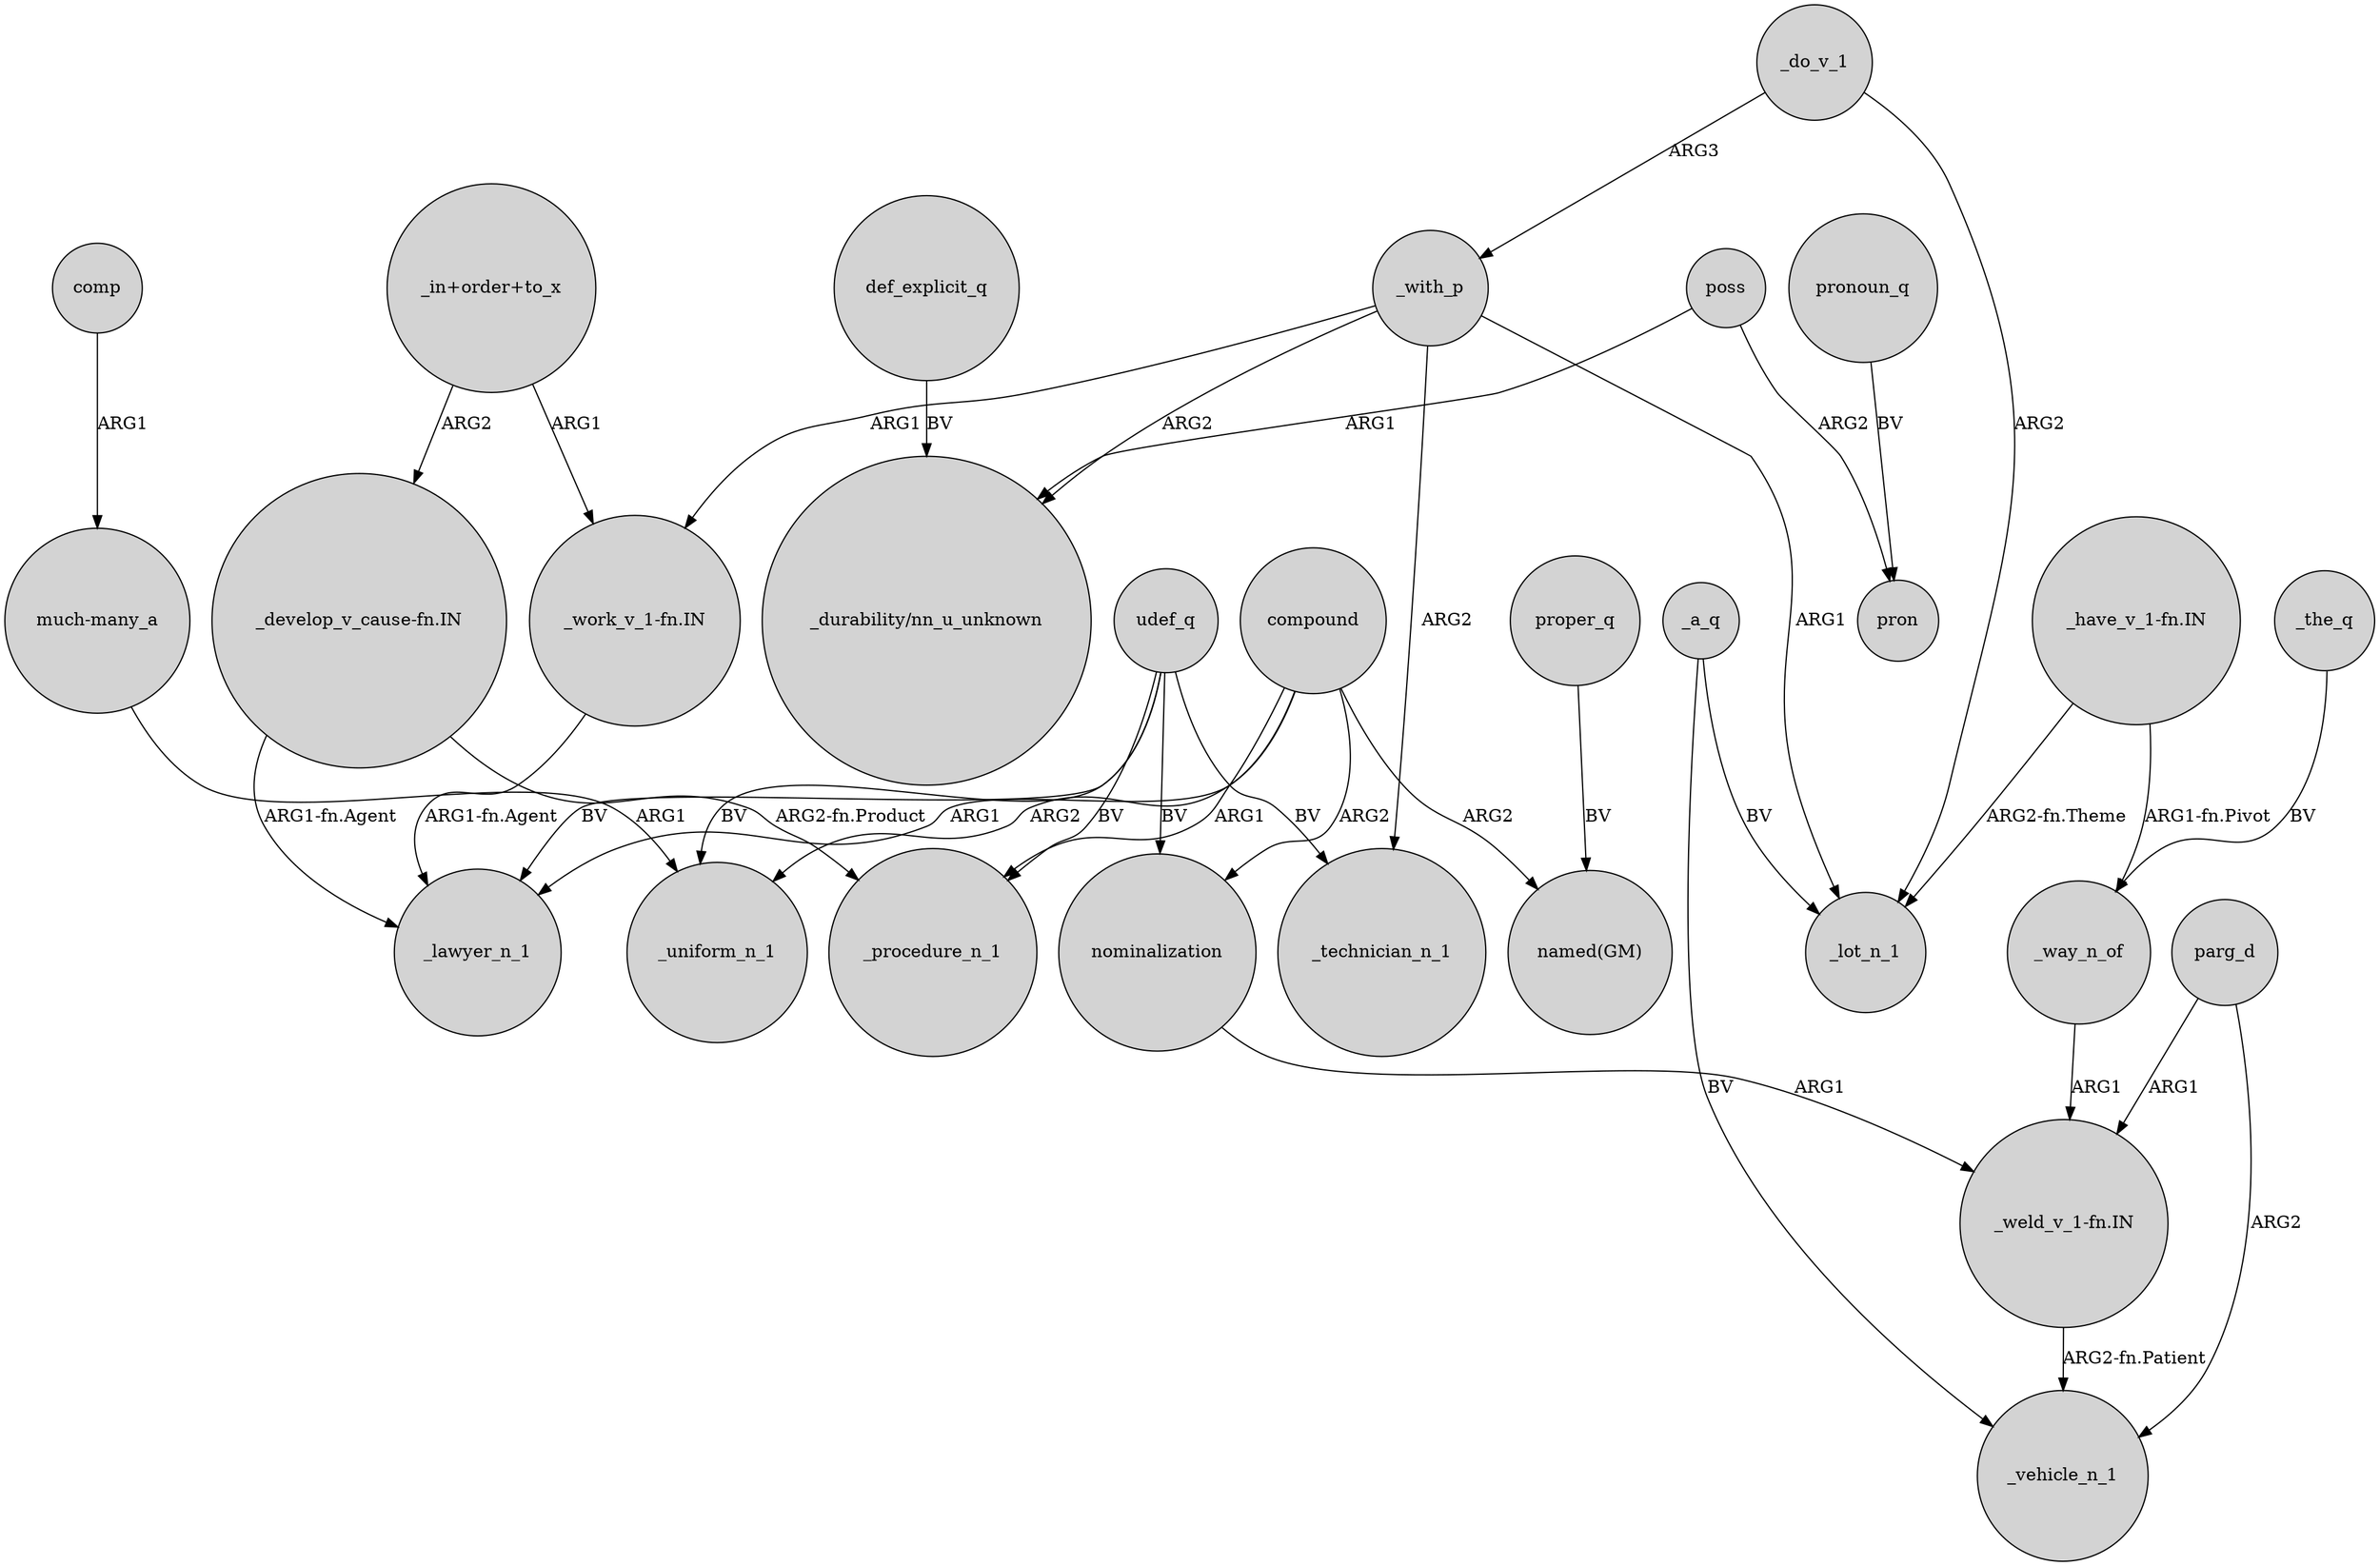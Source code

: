 digraph {
	node [shape=circle style=filled]
	poss -> "_durability/nn_u_unknown" [label=ARG1]
	"_in+order+to_x" -> "_work_v_1-fn.IN" [label=ARG1]
	_do_v_1 -> _lot_n_1 [label=ARG2]
	poss -> pron [label=ARG2]
	compound -> _lawyer_n_1 [label=ARG1]
	"much-many_a" -> _uniform_n_1 [label=ARG1]
	udef_q -> _procedure_n_1 [label=BV]
	_a_q -> _vehicle_n_1 [label=BV]
	compound -> _uniform_n_1 [label=ARG2]
	_way_n_of -> "_weld_v_1-fn.IN" [label=ARG1]
	"_work_v_1-fn.IN" -> _lawyer_n_1 [label="ARG1-fn.Agent"]
	_the_q -> _way_n_of [label=BV]
	"_weld_v_1-fn.IN" -> _vehicle_n_1 [label="ARG2-fn.Patient"]
	parg_d -> "_weld_v_1-fn.IN" [label=ARG1]
	proper_q -> "named(GM)" [label=BV]
	udef_q -> _uniform_n_1 [label=BV]
	compound -> nominalization [label=ARG2]
	udef_q -> _technician_n_1 [label=BV]
	_do_v_1 -> _with_p [label=ARG3]
	_with_p -> "_durability/nn_u_unknown" [label=ARG2]
	_with_p -> _lot_n_1 [label=ARG1]
	pronoun_q -> pron [label=BV]
	comp -> "much-many_a" [label=ARG1]
	"_in+order+to_x" -> "_develop_v_cause-fn.IN" [label=ARG2]
	udef_q -> _lawyer_n_1 [label=BV]
	parg_d -> _vehicle_n_1 [label=ARG2]
	_with_p -> _technician_n_1 [label=ARG2]
	udef_q -> nominalization [label=BV]
	compound -> "named(GM)" [label=ARG2]
	"_develop_v_cause-fn.IN" -> _lawyer_n_1 [label="ARG1-fn.Agent"]
	compound -> _procedure_n_1 [label=ARG1]
	"_have_v_1-fn.IN" -> _lot_n_1 [label="ARG2-fn.Theme"]
	_a_q -> _lot_n_1 [label=BV]
	"_develop_v_cause-fn.IN" -> _procedure_n_1 [label="ARG2-fn.Product"]
	def_explicit_q -> "_durability/nn_u_unknown" [label=BV]
	_with_p -> "_work_v_1-fn.IN" [label=ARG1]
	"_have_v_1-fn.IN" -> _way_n_of [label="ARG1-fn.Pivot"]
	nominalization -> "_weld_v_1-fn.IN" [label=ARG1]
}
